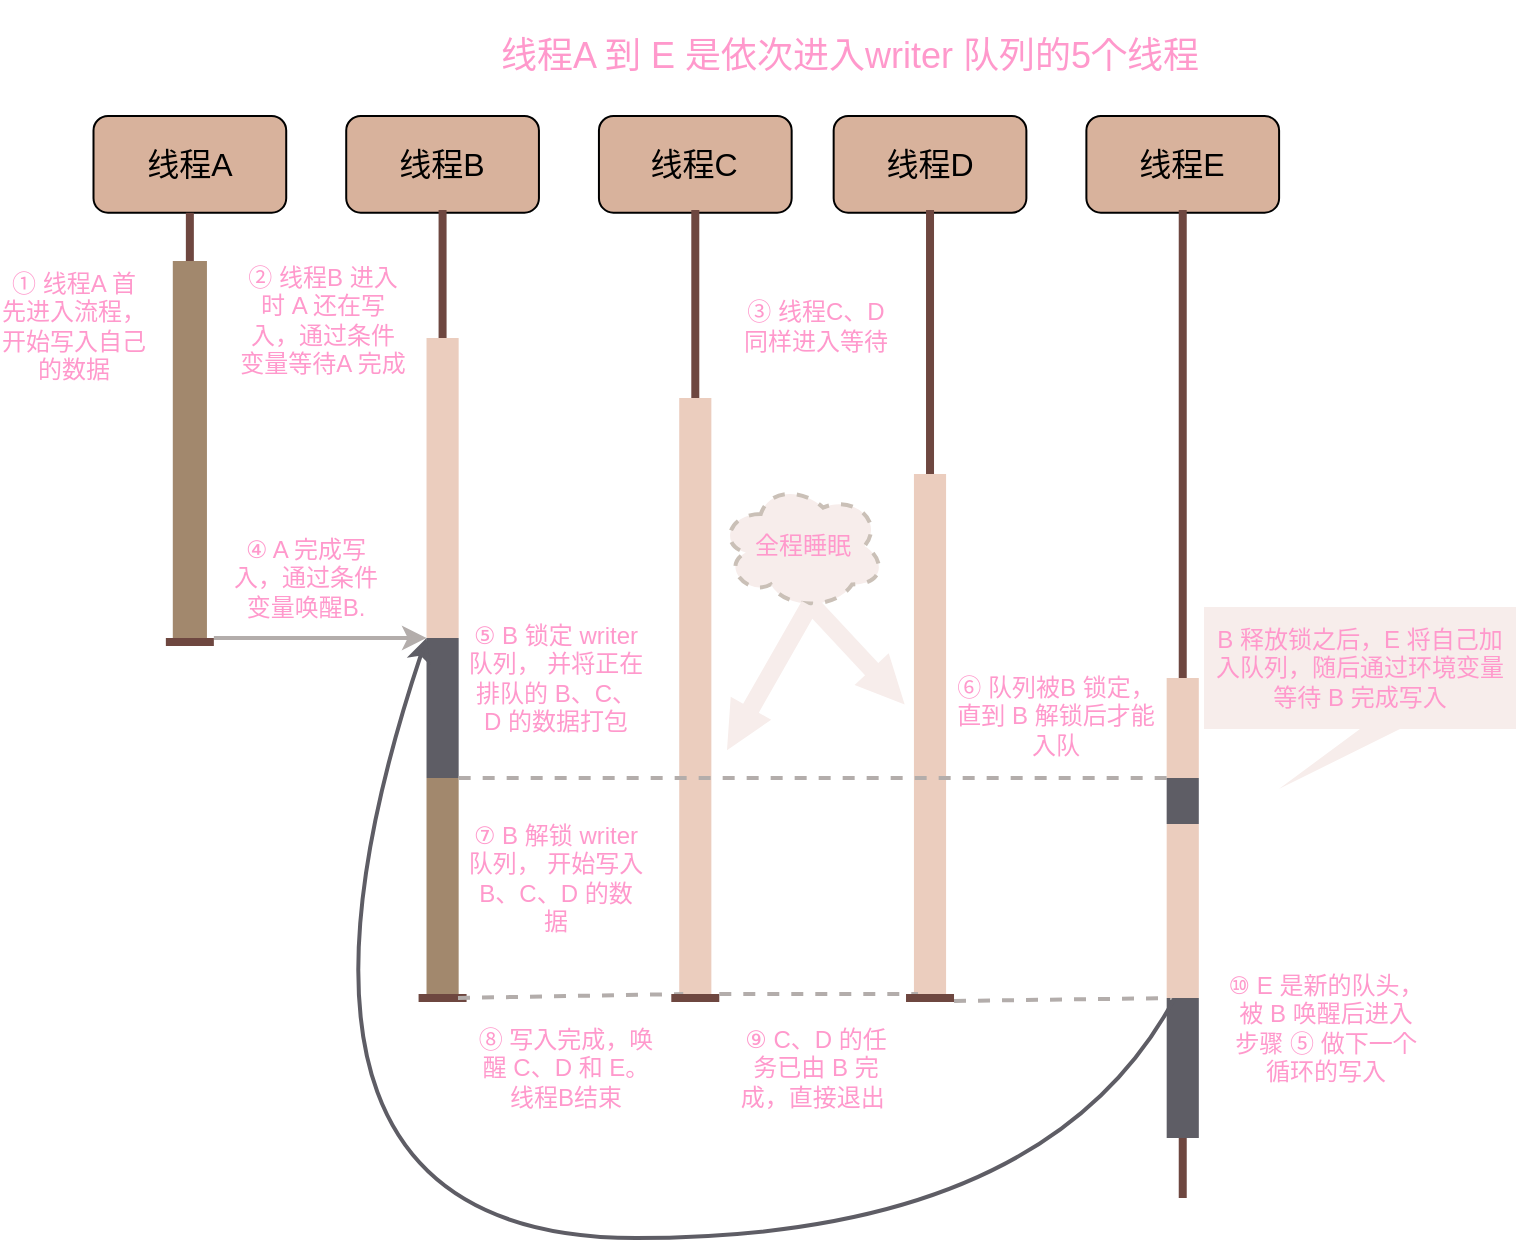 <mxfile>
    <diagram id="YQEeyEsAXImCTdxHAv1M" name="第 1 页">
        <mxGraphModel dx="1016" dy="685" grid="0" gridSize="10" guides="1" tooltips="1" connect="1" arrows="1" fold="1" page="1" pageScale="1" pageWidth="2339" pageHeight="3300" background="#ffffff" math="0" shadow="0">
            <root>
                <mxCell id="0"/>
                <mxCell id="1" parent="0"/>
                <mxCell id="426" value="线程A" style="rounded=1;whiteSpace=wrap;html=1;fontSize=16;fillColor=#D8B29C;fontColor=default;labelBackgroundColor=none;container=0;strokeWidth=1;" vertex="1" parent="1">
                    <mxGeometry x="93.75" y="1999" width="96.36" height="48.32" as="geometry"/>
                </mxCell>
                <mxCell id="427" value="线程B" style="rounded=1;whiteSpace=wrap;html=1;fontSize=16;fillColor=#D8B29C;fontColor=default;labelBackgroundColor=none;container=0;strokeWidth=1;" vertex="1" parent="1">
                    <mxGeometry x="220.11" y="1999" width="96.36" height="48.32" as="geometry"/>
                </mxCell>
                <mxCell id="428" value="线程C" style="rounded=1;whiteSpace=wrap;html=1;fontSize=16;fillColor=#D8B29C;fontColor=default;labelBackgroundColor=none;container=0;strokeWidth=1;" vertex="1" parent="1">
                    <mxGeometry x="346.47" y="1999" width="96.36" height="48.32" as="geometry"/>
                </mxCell>
                <mxCell id="429" value="线程D" style="rounded=1;whiteSpace=wrap;html=1;fontSize=16;fillColor=#D8B29C;fontColor=default;labelBackgroundColor=none;container=0;strokeWidth=1;" vertex="1" parent="1">
                    <mxGeometry x="463.83" y="1999" width="96.36" height="48.32" as="geometry"/>
                </mxCell>
                <mxCell id="430" value="线程E" style="rounded=1;whiteSpace=wrap;html=1;fontSize=16;fillColor=#D8B29C;fontColor=default;labelBackgroundColor=none;container=0;strokeWidth=1;" vertex="1" parent="1">
                    <mxGeometry x="590.19" y="1999" width="96.36" height="48.32" as="geometry"/>
                </mxCell>
                <mxCell id="432" value="" style="line;strokeWidth=4;direction=south;html=1;perimeter=backbonePerimeter;points=[];outlineConnect=0;strokeColor=#6E4740;fillColor=#6E4740;" vertex="1" parent="1">
                    <mxGeometry x="136.93" y="2047.32" width="10" height="213.68" as="geometry"/>
                </mxCell>
                <mxCell id="433" value="" style="line;strokeWidth=4;direction=south;html=1;perimeter=backbonePerimeter;points=[];outlineConnect=0;strokeColor=#6E4740;fillColor=#6E4740;" vertex="1" parent="1">
                    <mxGeometry x="263.29" y="2046" width="10" height="395" as="geometry"/>
                </mxCell>
                <mxCell id="434" value="" style="line;strokeWidth=4;direction=south;html=1;perimeter=backbonePerimeter;points=[];outlineConnect=0;strokeColor=#6E4740;fillColor=#6E4740;" vertex="1" parent="1">
                    <mxGeometry x="389.65" y="2046" width="10" height="394" as="geometry"/>
                </mxCell>
                <mxCell id="435" value="" style="line;strokeWidth=4;direction=south;html=1;perimeter=backbonePerimeter;points=[];outlineConnect=0;strokeColor=#6E4740;fillColor=#6E4740;" vertex="1" parent="1">
                    <mxGeometry x="507.01" y="2046" width="10" height="393" as="geometry"/>
                </mxCell>
                <mxCell id="436" value="" style="line;strokeWidth=4;direction=south;html=1;perimeter=backbonePerimeter;points=[];outlineConnect=0;strokeColor=#6E4740;fillColor=#6E4740;" vertex="1" parent="1">
                    <mxGeometry x="633.37" y="2046" width="10" height="494" as="geometry"/>
                </mxCell>
                <mxCell id="437" value="&lt;font color=&quot;#ff99cc&quot;&gt;线程A 到 E 是依次进入writer 队列的5个线程&lt;/font&gt;" style="text;html=1;strokeColor=none;fillColor=none;align=center;verticalAlign=middle;whiteSpace=wrap;rounded=0;strokeWidth=3;fontSize=18;" vertex="1" parent="1">
                    <mxGeometry x="256.55" y="1941" width="430" height="56" as="geometry"/>
                </mxCell>
                <mxCell id="438" value="" style="rounded=0;whiteSpace=wrap;html=1;strokeColor=#A2886D;fillColor=#A2886D;" vertex="1" parent="1">
                    <mxGeometry x="133.9" y="2072" width="16.07" height="188" as="geometry"/>
                </mxCell>
                <mxCell id="439" value="① 线程A 首先进入流程，开始写入自己的数据" style="text;html=1;strokeColor=none;fillColor=none;align=center;verticalAlign=middle;whiteSpace=wrap;rounded=0;fontColor=#FF99CC;" vertex="1" parent="1">
                    <mxGeometry x="47" y="2072" width="74" height="63" as="geometry"/>
                </mxCell>
                <mxCell id="440" value="② 线程B 进入时 A 还在写入，通过条件变量等待A 完成" style="text;html=1;strokeColor=none;fillColor=none;align=center;verticalAlign=middle;whiteSpace=wrap;rounded=0;fontColor=#FF99CC;" vertex="1" parent="1">
                    <mxGeometry x="166" y="2066" width="85.35" height="69" as="geometry"/>
                </mxCell>
                <mxCell id="441" value="" style="rounded=0;whiteSpace=wrap;html=1;strokeColor=none;fillColor=#EBCDBE;dashed=1;strokeWidth=2;" vertex="1" parent="1">
                    <mxGeometry x="260.26" y="2110" width="16.07" height="150" as="geometry"/>
                </mxCell>
                <mxCell id="442" value="" style="rounded=0;whiteSpace=wrap;html=1;strokeColor=none;fillColor=#EBCDBE;dashed=1;strokeWidth=2;gradientColor=none;glass=0;" vertex="1" parent="1">
                    <mxGeometry x="386.61" y="2140" width="16.07" height="300" as="geometry"/>
                </mxCell>
                <mxCell id="443" value="③ 线程C、D 同样进入等待" style="text;html=1;strokeColor=none;fillColor=none;align=center;verticalAlign=middle;whiteSpace=wrap;rounded=0;fontColor=#FF99CC;" vertex="1" parent="1">
                    <mxGeometry x="418" y="2072" width="74" height="63" as="geometry"/>
                </mxCell>
                <mxCell id="444" value="" style="rounded=0;whiteSpace=wrap;html=1;strokeColor=none;fillColor=#EBCDBE;dashed=1;strokeWidth=2;" vertex="1" parent="1">
                    <mxGeometry x="503.97" y="2178" width="16.07" height="260" as="geometry"/>
                </mxCell>
                <mxCell id="445" value="" style="rounded=0;whiteSpace=wrap;html=1;strokeColor=none;fillColor=#5E5D65;" vertex="1" parent="1">
                    <mxGeometry x="260.26" y="2260" width="16.07" height="70" as="geometry"/>
                </mxCell>
                <mxCell id="446" value="④ A 完成写入，通过条件变量唤醒B." style="text;html=1;strokeColor=none;fillColor=none;align=center;verticalAlign=middle;whiteSpace=wrap;rounded=0;fontColor=#FF99CC;" vertex="1" parent="1">
                    <mxGeometry x="160" y="2190" width="80" height="80" as="geometry"/>
                </mxCell>
                <mxCell id="447" value="⑤ B 锁定 writer 队列， 并将正在排队的 B、C、D 的数据打包" style="text;html=1;strokeColor=none;fillColor=none;align=center;verticalAlign=middle;whiteSpace=wrap;rounded=0;fontColor=#FF99CC;" vertex="1" parent="1">
                    <mxGeometry x="280" y="2240" width="90" height="80" as="geometry"/>
                </mxCell>
                <mxCell id="448" value="" style="endArrow=classic;html=1;strokeColor=#B3ADAB;strokeWidth=2;fontColor=#FF99CC;entryX=0;entryY=0;entryDx=0;entryDy=0;" edge="1" parent="1" source="482" target="445">
                    <mxGeometry width="50" height="50" relative="1" as="geometry">
                        <mxPoint x="200" y="2340" as="sourcePoint"/>
                        <mxPoint x="250" y="2290" as="targetPoint"/>
                    </mxGeometry>
                </mxCell>
                <mxCell id="449" value="" style="rounded=0;whiteSpace=wrap;html=1;strokeColor=none;fillColor=#EBCDBE;dashed=1;strokeWidth=2;" vertex="1" parent="1">
                    <mxGeometry x="630.33" y="2280" width="16.07" height="50" as="geometry"/>
                </mxCell>
                <mxCell id="454" value="⑥ 队列被B 锁定，直到 B 解锁后才能入队" style="text;html=1;strokeColor=none;fillColor=none;align=center;verticalAlign=middle;whiteSpace=wrap;rounded=0;fontColor=#FF99CC;" vertex="1" parent="1">
                    <mxGeometry x="520.34" y="2264" width="110" height="70" as="geometry"/>
                </mxCell>
                <mxCell id="455" value="" style="rounded=0;whiteSpace=wrap;html=1;strokeColor=none;fillColor=#A2886D;" vertex="1" parent="1">
                    <mxGeometry x="260.26" y="2330" width="16.07" height="110" as="geometry"/>
                </mxCell>
                <mxCell id="456" value="⑦ B 解锁 writer 队列， 开始写入 B、C、D 的数据" style="text;html=1;strokeColor=none;fillColor=none;align=center;verticalAlign=middle;whiteSpace=wrap;rounded=0;fontColor=#FF99CC;" vertex="1" parent="1">
                    <mxGeometry x="280" y="2340" width="90" height="80" as="geometry"/>
                </mxCell>
                <mxCell id="457" value="" style="endArrow=none;dashed=1;html=1;strokeColor=#B3ADAB;strokeWidth=2;fontColor=#FF99CC;exitX=1;exitY=0;exitDx=0;exitDy=0;entryX=0;entryY=1;entryDx=0;entryDy=0;" edge="1" parent="1" source="455" target="449">
                    <mxGeometry width="50" height="50" relative="1" as="geometry">
                        <mxPoint x="480" y="2430" as="sourcePoint"/>
                        <mxPoint x="530" y="2380" as="targetPoint"/>
                    </mxGeometry>
                </mxCell>
                <mxCell id="458" value="⑧ 写入完成，唤醒 C、D 和 E。 线程B结束" style="text;html=1;strokeColor=none;fillColor=none;align=center;verticalAlign=middle;whiteSpace=wrap;rounded=0;fontColor=#FF99CC;" vertex="1" parent="1">
                    <mxGeometry x="285" y="2445" width="90" height="60" as="geometry"/>
                </mxCell>
                <mxCell id="459" value="⑨ C、D 的任务已由 B 完成，直接退出&amp;nbsp;" style="text;html=1;strokeColor=none;fillColor=none;align=center;verticalAlign=middle;whiteSpace=wrap;rounded=0;fontColor=#FF99CC;" vertex="1" parent="1">
                    <mxGeometry x="416" y="2445" width="78" height="60" as="geometry"/>
                </mxCell>
                <mxCell id="460" value="⑩ E 是新的队头，被 B 唤醒后进入步骤 ⑤ 做下一个循环的写入" style="text;html=1;strokeColor=none;fillColor=none;align=center;verticalAlign=middle;whiteSpace=wrap;rounded=0;fontColor=#FF99CC;" vertex="1" parent="1">
                    <mxGeometry x="660" y="2420" width="100" height="70" as="geometry"/>
                </mxCell>
                <mxCell id="462" value="" style="rounded=0;whiteSpace=wrap;html=1;strokeColor=none;fillColor=#5E5D65;" vertex="1" parent="1">
                    <mxGeometry x="630.34" y="2440" width="16.07" height="70" as="geometry"/>
                </mxCell>
                <mxCell id="472" value="" style="endArrow=none;dashed=1;html=1;strokeColor=#B3ADAB;strokeWidth=2;fontColor=#FF99CC;entryX=0.25;entryY=0;entryDx=0;entryDy=0;startArrow=none;" edge="1" parent="1" source="488" target="462">
                    <mxGeometry width="50" height="50" relative="1" as="geometry">
                        <mxPoint x="276" y="2440" as="sourcePoint"/>
                        <mxPoint x="617.29" y="2440.0" as="targetPoint"/>
                    </mxGeometry>
                </mxCell>
                <mxCell id="474" value="" style="curved=1;endArrow=classic;html=1;strokeColor=#5E5D65;strokeWidth=2;fontColor=#FF99CC;entryX=0;entryY=0;entryDx=0;entryDy=0;exitX=0.25;exitY=0;exitDx=0;exitDy=0;" edge="1" parent="1" source="462" target="445">
                    <mxGeometry width="50" height="50" relative="1" as="geometry">
                        <mxPoint x="360" y="2600" as="sourcePoint"/>
                        <mxPoint x="410" y="2550" as="targetPoint"/>
                        <Array as="points">
                            <mxPoint x="570" y="2560"/>
                            <mxPoint x="160" y="2560"/>
                        </Array>
                    </mxGeometry>
                </mxCell>
                <mxCell id="476" value="全程睡眠" style="ellipse;shape=cloud;whiteSpace=wrap;html=1;glass=0;dashed=1;strokeColor=#CAC0B7;strokeWidth=2;fontColor=#FF99CC;fillColor=#F7EDEB;gradientColor=none;" vertex="1" parent="1">
                    <mxGeometry x="406.66" y="2182" width="83" height="64" as="geometry"/>
                </mxCell>
                <mxCell id="477" value="" style="shape=flexArrow;endArrow=classic;html=1;strokeColor=none;strokeWidth=2;fontColor=#FF99CC;curved=1;exitX=0.55;exitY=0.95;exitDx=0;exitDy=0;exitPerimeter=0;endWidth=12.308;endSize=7.4;width=8;fillColor=#F7EDEB;" edge="1" parent="1" source="476">
                    <mxGeometry width="50" height="50" relative="1" as="geometry">
                        <mxPoint x="447.01" y="2358" as="sourcePoint"/>
                        <mxPoint x="410" y="2317" as="targetPoint"/>
                    </mxGeometry>
                </mxCell>
                <mxCell id="478" value="" style="shape=flexArrow;endArrow=classic;html=1;strokeColor=none;strokeWidth=2;fontColor=#FF99CC;curved=1;exitX=0.55;exitY=0.95;exitDx=0;exitDy=0;exitPerimeter=0;endWidth=12.308;endSize=7.4;width=8;fillColor=#F7EDEB;" edge="1" parent="1" source="476">
                    <mxGeometry width="50" height="50" relative="1" as="geometry">
                        <mxPoint x="471.66" y="2260.8" as="sourcePoint"/>
                        <mxPoint x="500.01" y="2294" as="targetPoint"/>
                    </mxGeometry>
                </mxCell>
                <mxCell id="479" value="" style="rounded=0;whiteSpace=wrap;html=1;strokeColor=none;fillColor=#5E5D65;" vertex="1" parent="1">
                    <mxGeometry x="630.33" y="2330" width="16.07" height="23" as="geometry"/>
                </mxCell>
                <mxCell id="480" value="" style="rounded=0;whiteSpace=wrap;html=1;strokeColor=none;fillColor=#EBCDBE;dashed=1;strokeWidth=2;" vertex="1" parent="1">
                    <mxGeometry x="630.34" y="2353" width="16.07" height="87" as="geometry"/>
                </mxCell>
                <mxCell id="481" value="B 释放锁之后，E 将自己加入队列，随后通过环境变量等待 B 完成写入" style="shape=callout;whiteSpace=wrap;html=1;perimeter=calloutPerimeter;glass=0;dashed=1;strokeColor=none;strokeWidth=2;fontColor=#FF99CC;fillColor=#F7EDEB;gradientColor=none;direction=east;flipH=0;position2=0.24;" vertex="1" parent="1">
                    <mxGeometry x="649" y="2244.5" width="156" height="91" as="geometry"/>
                </mxCell>
                <mxCell id="482" value="" style="line;strokeWidth=4;html=1;perimeter=backbonePerimeter;points=[];outlineConnect=0;glass=0;strokeColor=#6E4740;fontColor=#FF99CC;fillColor=#6E4740;gradientColor=none;" vertex="1" parent="1">
                    <mxGeometry x="129.93" y="2257" width="24" height="10" as="geometry"/>
                </mxCell>
                <mxCell id="484" value="" style="line;strokeWidth=4;html=1;perimeter=backbonePerimeter;points=[];outlineConnect=0;glass=0;strokeColor=#6E4740;fontColor=#FF99CC;fillColor=#6E4740;gradientColor=none;" vertex="1" parent="1">
                    <mxGeometry x="256.29" y="2435" width="24" height="10" as="geometry"/>
                </mxCell>
                <mxCell id="487" value="" style="endArrow=none;dashed=1;html=1;strokeColor=#B3ADAB;strokeWidth=2;fontColor=#FF99CC;entryX=0.25;entryY=0;entryDx=0;entryDy=0;" edge="1" parent="1" target="486">
                    <mxGeometry width="50" height="50" relative="1" as="geometry">
                        <mxPoint x="276" y="2440" as="sourcePoint"/>
                        <mxPoint x="634.357" y="2440" as="targetPoint"/>
                    </mxGeometry>
                </mxCell>
                <mxCell id="486" value="" style="line;strokeWidth=4;html=1;perimeter=backbonePerimeter;points=[];outlineConnect=0;glass=0;strokeColor=#6E4740;fontColor=#FF99CC;fillColor=#6E4740;gradientColor=none;" vertex="1" parent="1">
                    <mxGeometry x="382.65" y="2435" width="24" height="10" as="geometry"/>
                </mxCell>
                <mxCell id="489" value="" style="endArrow=none;dashed=1;html=1;strokeColor=#B3ADAB;strokeWidth=2;fontColor=#FF99CC;entryX=0.25;entryY=0;entryDx=0;entryDy=0;startArrow=none;" edge="1" parent="1" source="486" target="488">
                    <mxGeometry width="50" height="50" relative="1" as="geometry">
                        <mxPoint x="406.65" y="2441.231" as="sourcePoint"/>
                        <mxPoint x="634.357" y="2440" as="targetPoint"/>
                    </mxGeometry>
                </mxCell>
                <mxCell id="488" value="" style="line;strokeWidth=4;html=1;perimeter=backbonePerimeter;points=[];outlineConnect=0;glass=0;strokeColor=#6E4740;fontColor=#FF99CC;fillColor=#6E4740;gradientColor=none;" vertex="1" parent="1">
                    <mxGeometry x="500.01" y="2435" width="24" height="10" as="geometry"/>
                </mxCell>
            </root>
        </mxGraphModel>
    </diagram>
</mxfile>